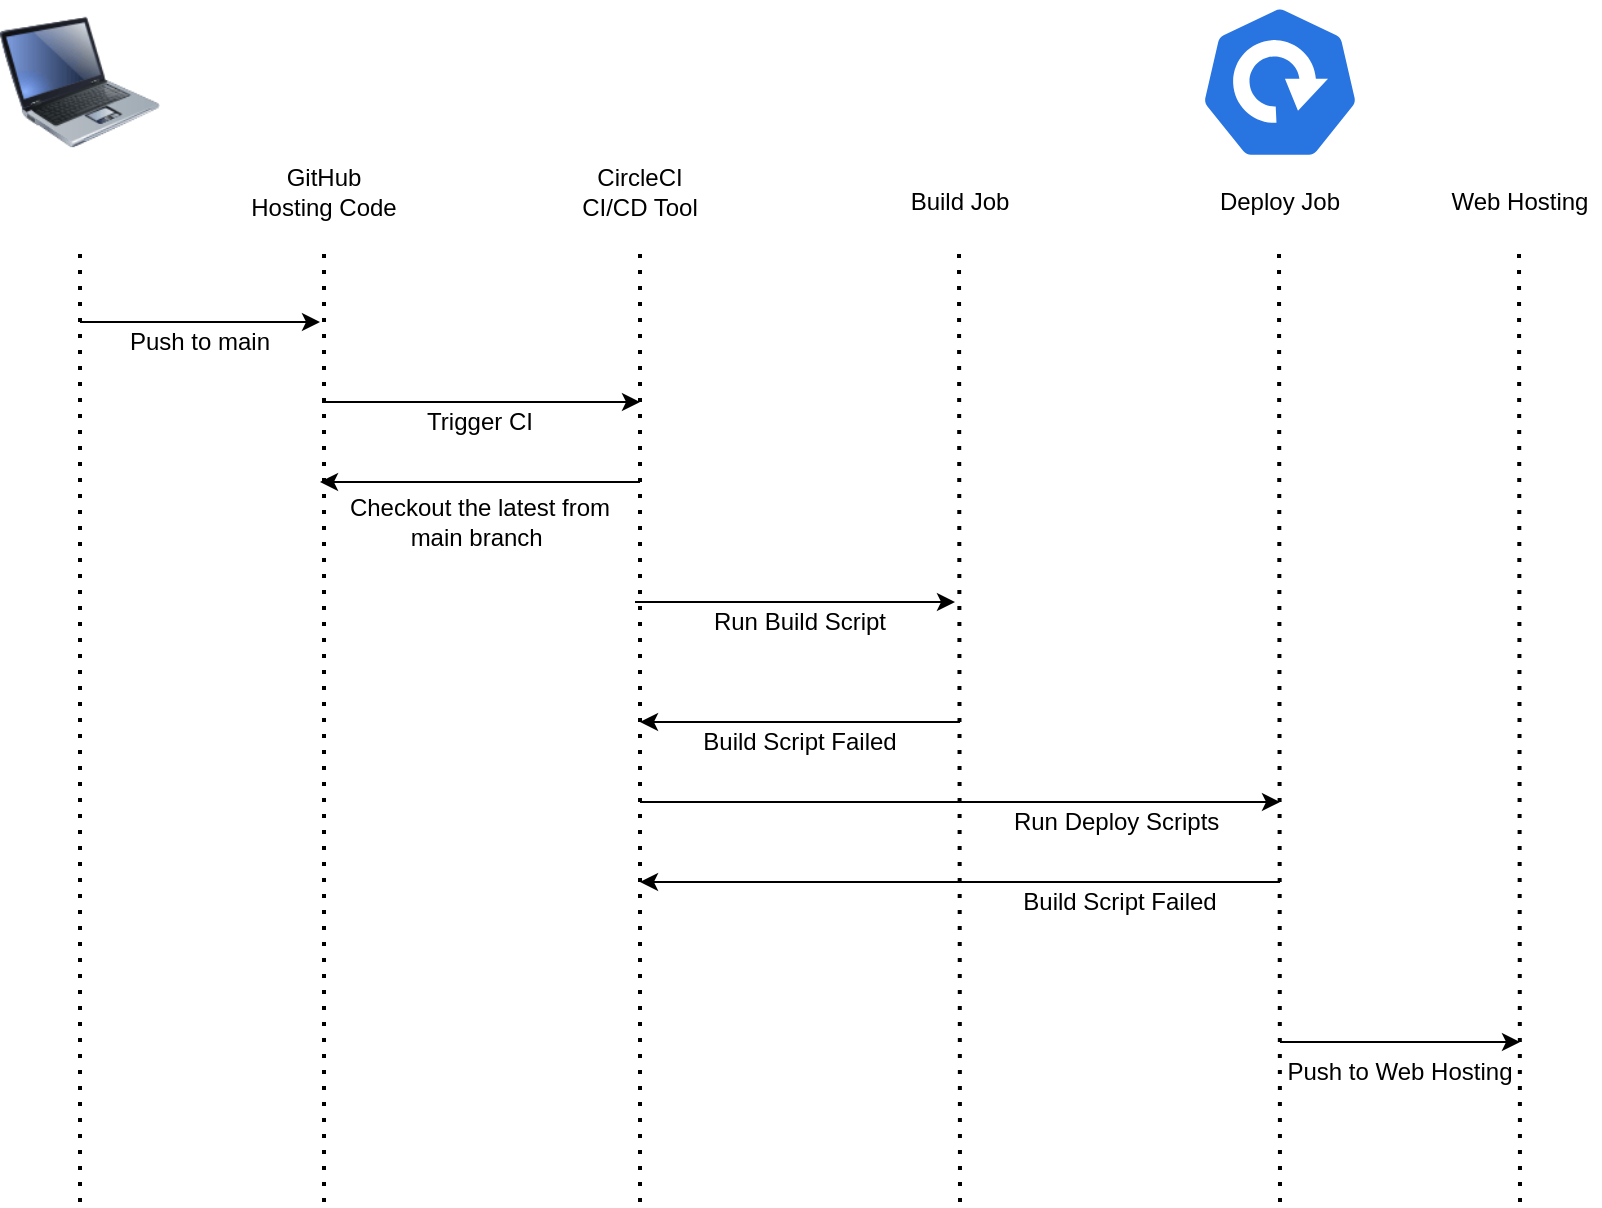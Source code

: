 <mxfile version="16.1.0" type="device"><diagram id="fG4q69pPoMzz-2ZHXAk3" name="Page-1"><mxGraphModel dx="2000" dy="1162" grid="1" gridSize="10" guides="1" tooltips="1" connect="1" arrows="1" fold="1" page="1" pageScale="1" pageWidth="850" pageHeight="1100" math="0" shadow="0"><root><mxCell id="0"/><mxCell id="1" parent="0"/><mxCell id="dEs3KIKP2XvsQkKnSCQS-2" value="" style="shape=image;verticalLabelPosition=bottom;labelBackgroundColor=#ffffff;verticalAlign=top;aspect=fixed;imageAspect=0;image=https://pngimg.com/uploads/github/github_PNG40.png;" vertex="1" parent="1"><mxGeometry x="162" y="239" width="80" height="80" as="geometry"/></mxCell><mxCell id="dEs3KIKP2XvsQkKnSCQS-3" value="GitHub Hosting Code" style="text;html=1;strokeColor=none;fillColor=none;align=center;verticalAlign=middle;whiteSpace=wrap;rounded=0;" vertex="1" parent="1"><mxGeometry x="162" y="319" width="80" height="30" as="geometry"/></mxCell><mxCell id="dEs3KIKP2XvsQkKnSCQS-4" value="" style="shape=image;verticalLabelPosition=bottom;labelBackgroundColor=#ffffff;verticalAlign=top;aspect=fixed;imageAspect=0;image=https://cdn.freebiesupply.com/logos/large/2x/circleci-logo-black-and-white.png;" vertex="1" parent="1"><mxGeometry x="321" y="239" width="79.08" height="80" as="geometry"/></mxCell><mxCell id="dEs3KIKP2XvsQkKnSCQS-5" value="CircleCI CI/CD Tool" style="text;html=1;strokeColor=none;fillColor=none;align=center;verticalAlign=middle;whiteSpace=wrap;rounded=0;" vertex="1" parent="1"><mxGeometry x="320.08" y="319" width="80" height="30" as="geometry"/></mxCell><mxCell id="dEs3KIKP2XvsQkKnSCQS-19" value="" style="endArrow=none;dashed=1;html=1;dashPattern=1 3;strokeWidth=2;rounded=0;" edge="1" parent="1"><mxGeometry width="50" height="50" relative="1" as="geometry"><mxPoint x="202" y="839" as="sourcePoint"/><mxPoint x="202" y="359" as="targetPoint"/><Array as="points"/></mxGeometry></mxCell><mxCell id="dEs3KIKP2XvsQkKnSCQS-21" value="" style="endArrow=none;dashed=1;html=1;dashPattern=1 3;strokeWidth=2;rounded=0;" edge="1" parent="1"><mxGeometry width="50" height="50" relative="1" as="geometry"><mxPoint x="360" y="839" as="sourcePoint"/><mxPoint x="360" y="359" as="targetPoint"/><Array as="points"/></mxGeometry></mxCell><mxCell id="dEs3KIKP2XvsQkKnSCQS-22" value="" style="endArrow=none;dashed=1;html=1;dashPattern=1 3;strokeWidth=2;rounded=0;" edge="1" parent="1"><mxGeometry width="50" height="50" relative="1" as="geometry"><mxPoint x="80" y="839" as="sourcePoint"/><mxPoint x="80" y="359" as="targetPoint"/><Array as="points"><mxPoint x="80" y="549"/></Array></mxGeometry></mxCell><mxCell id="dEs3KIKP2XvsQkKnSCQS-23" value="" style="endArrow=classic;html=1;rounded=0;" edge="1" parent="1"><mxGeometry width="50" height="50" relative="1" as="geometry"><mxPoint x="80" y="399" as="sourcePoint"/><mxPoint x="200" y="399" as="targetPoint"/></mxGeometry></mxCell><mxCell id="dEs3KIKP2XvsQkKnSCQS-24" value="Push to main" style="text;html=1;strokeColor=none;fillColor=none;align=center;verticalAlign=middle;whiteSpace=wrap;rounded=0;" vertex="1" parent="1"><mxGeometry x="80" y="399" width="120" height="20" as="geometry"/></mxCell><mxCell id="dEs3KIKP2XvsQkKnSCQS-25" value="" style="endArrow=classic;html=1;rounded=0;" edge="1" parent="1"><mxGeometry width="50" height="50" relative="1" as="geometry"><mxPoint x="201" y="439" as="sourcePoint"/><mxPoint x="360" y="439" as="targetPoint"/></mxGeometry></mxCell><mxCell id="dEs3KIKP2XvsQkKnSCQS-26" value="Trigger CI" style="text;html=1;strokeColor=none;fillColor=none;align=center;verticalAlign=middle;whiteSpace=wrap;rounded=0;" vertex="1" parent="1"><mxGeometry x="200" y="439" width="160" height="20" as="geometry"/></mxCell><mxCell id="dEs3KIKP2XvsQkKnSCQS-27" value="" style="endArrow=classic;html=1;rounded=0;" edge="1" parent="1"><mxGeometry width="50" height="50" relative="1" as="geometry"><mxPoint x="360" y="479" as="sourcePoint"/><mxPoint x="200" y="479" as="targetPoint"/></mxGeometry></mxCell><mxCell id="dEs3KIKP2XvsQkKnSCQS-28" value="Checkout the latest from main branch&amp;nbsp;" style="text;html=1;strokeColor=none;fillColor=none;align=center;verticalAlign=middle;whiteSpace=wrap;rounded=0;" vertex="1" parent="1"><mxGeometry x="200" y="479" width="160" height="40" as="geometry"/></mxCell><mxCell id="dEs3KIKP2XvsQkKnSCQS-30" value="" style="image;html=1;image=img/lib/clip_art/computers/Laptop_128x128.png" vertex="1" parent="1"><mxGeometry x="40" y="239" width="80" height="80" as="geometry"/></mxCell><mxCell id="dEs3KIKP2XvsQkKnSCQS-31" value="" style="shape=image;html=1;verticalAlign=top;verticalLabelPosition=bottom;labelBackgroundColor=#ffffff;imageAspect=0;aspect=fixed;image=https://cdn4.iconfinder.com/data/icons/office-time/512/19-128.png" vertex="1" parent="1"><mxGeometry x="480" y="239" width="80" height="80" as="geometry"/></mxCell><mxCell id="dEs3KIKP2XvsQkKnSCQS-32" value="Build Job" style="text;html=1;strokeColor=none;fillColor=none;align=center;verticalAlign=middle;whiteSpace=wrap;rounded=0;" vertex="1" parent="1"><mxGeometry x="480" y="319" width="80" height="40" as="geometry"/></mxCell><mxCell id="dEs3KIKP2XvsQkKnSCQS-33" value="Deploy Job" style="text;html=1;strokeColor=none;fillColor=none;align=center;verticalAlign=middle;whiteSpace=wrap;rounded=0;" vertex="1" parent="1"><mxGeometry x="640" y="319" width="80" height="40" as="geometry"/></mxCell><mxCell id="dEs3KIKP2XvsQkKnSCQS-34" value="" style="sketch=0;html=1;dashed=0;whitespace=wrap;fillColor=#2875E2;strokeColor=#ffffff;points=[[0.005,0.63,0],[0.1,0.2,0],[0.9,0.2,0],[0.5,0,0],[0.995,0.63,0],[0.72,0.99,0],[0.5,1,0],[0.28,0.99,0]];shape=mxgraph.kubernetes.icon;prIcon=deploy" vertex="1" parent="1"><mxGeometry x="640" y="239" width="80" height="80" as="geometry"/></mxCell><mxCell id="dEs3KIKP2XvsQkKnSCQS-35" value="" style="endArrow=none;dashed=1;html=1;dashPattern=1 3;strokeWidth=2;rounded=0;" edge="1" parent="1"><mxGeometry width="50" height="50" relative="1" as="geometry"><mxPoint x="520" y="839" as="sourcePoint"/><mxPoint x="519.5" y="359" as="targetPoint"/><Array as="points"/></mxGeometry></mxCell><mxCell id="dEs3KIKP2XvsQkKnSCQS-36" value="" style="endArrow=none;dashed=1;html=1;dashPattern=1 3;strokeWidth=2;rounded=0;" edge="1" parent="1"><mxGeometry width="50" height="50" relative="1" as="geometry"><mxPoint x="680" y="839" as="sourcePoint"/><mxPoint x="679.5" y="359" as="targetPoint"/><Array as="points"/></mxGeometry></mxCell><mxCell id="dEs3KIKP2XvsQkKnSCQS-37" value="Run Build Script" style="text;html=1;strokeColor=none;fillColor=none;align=center;verticalAlign=middle;whiteSpace=wrap;rounded=0;" vertex="1" parent="1"><mxGeometry x="360" y="539" width="160" height="20" as="geometry"/></mxCell><mxCell id="dEs3KIKP2XvsQkKnSCQS-38" value="" style="endArrow=classic;html=1;rounded=0;" edge="1" parent="1"><mxGeometry width="50" height="50" relative="1" as="geometry"><mxPoint x="357.5" y="539" as="sourcePoint"/><mxPoint x="517.5" y="539" as="targetPoint"/></mxGeometry></mxCell><mxCell id="dEs3KIKP2XvsQkKnSCQS-40" value="" style="endArrow=classic;html=1;rounded=0;" edge="1" parent="1"><mxGeometry width="50" height="50" relative="1" as="geometry"><mxPoint x="360" y="639" as="sourcePoint"/><mxPoint x="680" y="639" as="targetPoint"/></mxGeometry></mxCell><mxCell id="dEs3KIKP2XvsQkKnSCQS-41" value="Run Deploy Scripts&amp;nbsp;" style="text;html=1;strokeColor=none;fillColor=none;align=center;verticalAlign=middle;whiteSpace=wrap;rounded=0;" vertex="1" parent="1"><mxGeometry x="520" y="639" width="160" height="20" as="geometry"/></mxCell><mxCell id="dEs3KIKP2XvsQkKnSCQS-42" value="" style="endArrow=classic;html=1;rounded=0;" edge="1" parent="1"><mxGeometry width="50" height="50" relative="1" as="geometry"><mxPoint x="520" y="599" as="sourcePoint"/><mxPoint x="360" y="599" as="targetPoint"/></mxGeometry></mxCell><mxCell id="dEs3KIKP2XvsQkKnSCQS-44" value="Build Script Failed" style="text;html=1;strokeColor=none;fillColor=none;align=center;verticalAlign=middle;whiteSpace=wrap;rounded=0;" vertex="1" parent="1"><mxGeometry x="360" y="599" width="160" height="20" as="geometry"/></mxCell><mxCell id="dEs3KIKP2XvsQkKnSCQS-45" value="Build Script Failed" style="text;html=1;strokeColor=none;fillColor=none;align=center;verticalAlign=middle;whiteSpace=wrap;rounded=0;" vertex="1" parent="1"><mxGeometry x="520" y="679" width="160" height="20" as="geometry"/></mxCell><mxCell id="dEs3KIKP2XvsQkKnSCQS-46" value="" style="endArrow=classic;html=1;rounded=0;" edge="1" parent="1"><mxGeometry width="50" height="50" relative="1" as="geometry"><mxPoint x="680" y="679" as="sourcePoint"/><mxPoint x="360" y="679" as="targetPoint"/></mxGeometry></mxCell><mxCell id="dEs3KIKP2XvsQkKnSCQS-47" value="" style="shape=image;html=1;verticalAlign=top;verticalLabelPosition=bottom;labelBackgroundColor=#ffffff;imageAspect=0;aspect=fixed;image=https://cdn4.iconfinder.com/data/icons/ionicons/512/icon-ios7-world-outline-128.png" vertex="1" parent="1"><mxGeometry x="760" y="239" width="80" height="80" as="geometry"/></mxCell><mxCell id="dEs3KIKP2XvsQkKnSCQS-48" value="" style="endArrow=none;dashed=1;html=1;dashPattern=1 3;strokeWidth=2;rounded=0;" edge="1" parent="1"><mxGeometry width="50" height="50" relative="1" as="geometry"><mxPoint x="800" y="839" as="sourcePoint"/><mxPoint x="799.5" y="359" as="targetPoint"/><Array as="points"/></mxGeometry></mxCell><mxCell id="dEs3KIKP2XvsQkKnSCQS-49" value="Push to Web Hosting" style="text;html=1;strokeColor=none;fillColor=none;align=center;verticalAlign=middle;whiteSpace=wrap;rounded=0;" vertex="1" parent="1"><mxGeometry x="680" y="759" width="120" height="30" as="geometry"/></mxCell><mxCell id="dEs3KIKP2XvsQkKnSCQS-50" value="" style="endArrow=classic;html=1;rounded=0;entryX=1;entryY=0;entryDx=0;entryDy=0;" edge="1" parent="1" target="dEs3KIKP2XvsQkKnSCQS-49"><mxGeometry width="50" height="50" relative="1" as="geometry"><mxPoint x="680" y="759" as="sourcePoint"/><mxPoint x="770" y="759" as="targetPoint"/></mxGeometry></mxCell><mxCell id="dEs3KIKP2XvsQkKnSCQS-51" value="Web Hosting" style="text;html=1;strokeColor=none;fillColor=none;align=center;verticalAlign=middle;whiteSpace=wrap;rounded=0;" vertex="1" parent="1"><mxGeometry x="760" y="319" width="80" height="40" as="geometry"/></mxCell></root></mxGraphModel></diagram></mxfile>
